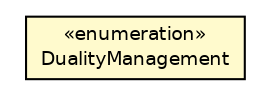 #!/usr/local/bin/dot
#
# Class diagram 
# Generated by UMLGraph version R5_7_2-3-gee82a7 (http://www.umlgraph.org/)
#

digraph G {
	edge [fontname="Helvetica",fontsize=10,labelfontname="Helvetica",labelfontsize=10];
	node [fontname="Helvetica",fontsize=10,shape=plaintext];
	nodesep=0.25;
	ranksep=0.5;
	// com.st.st25sdk.type5.st25dv02kw.ST25DV02KWRegisterPwmRfConfiguration.DualityManagement
	c16127 [label=<<table title="com.st.st25sdk.type5.st25dv02kw.ST25DV02KWRegisterPwmRfConfiguration.DualityManagement" border="0" cellborder="1" cellspacing="0" cellpadding="2" port="p" bgcolor="lemonChiffon" href="./ST25DV02KWRegisterPwmRfConfiguration.DualityManagement.html">
		<tr><td><table border="0" cellspacing="0" cellpadding="1">
<tr><td align="center" balign="center"> &#171;enumeration&#187; </td></tr>
<tr><td align="center" balign="center"> DualityManagement </td></tr>
		</table></td></tr>
		</table>>, URL="./ST25DV02KWRegisterPwmRfConfiguration.DualityManagement.html", fontname="Helvetica", fontcolor="black", fontsize=9.0];
}

